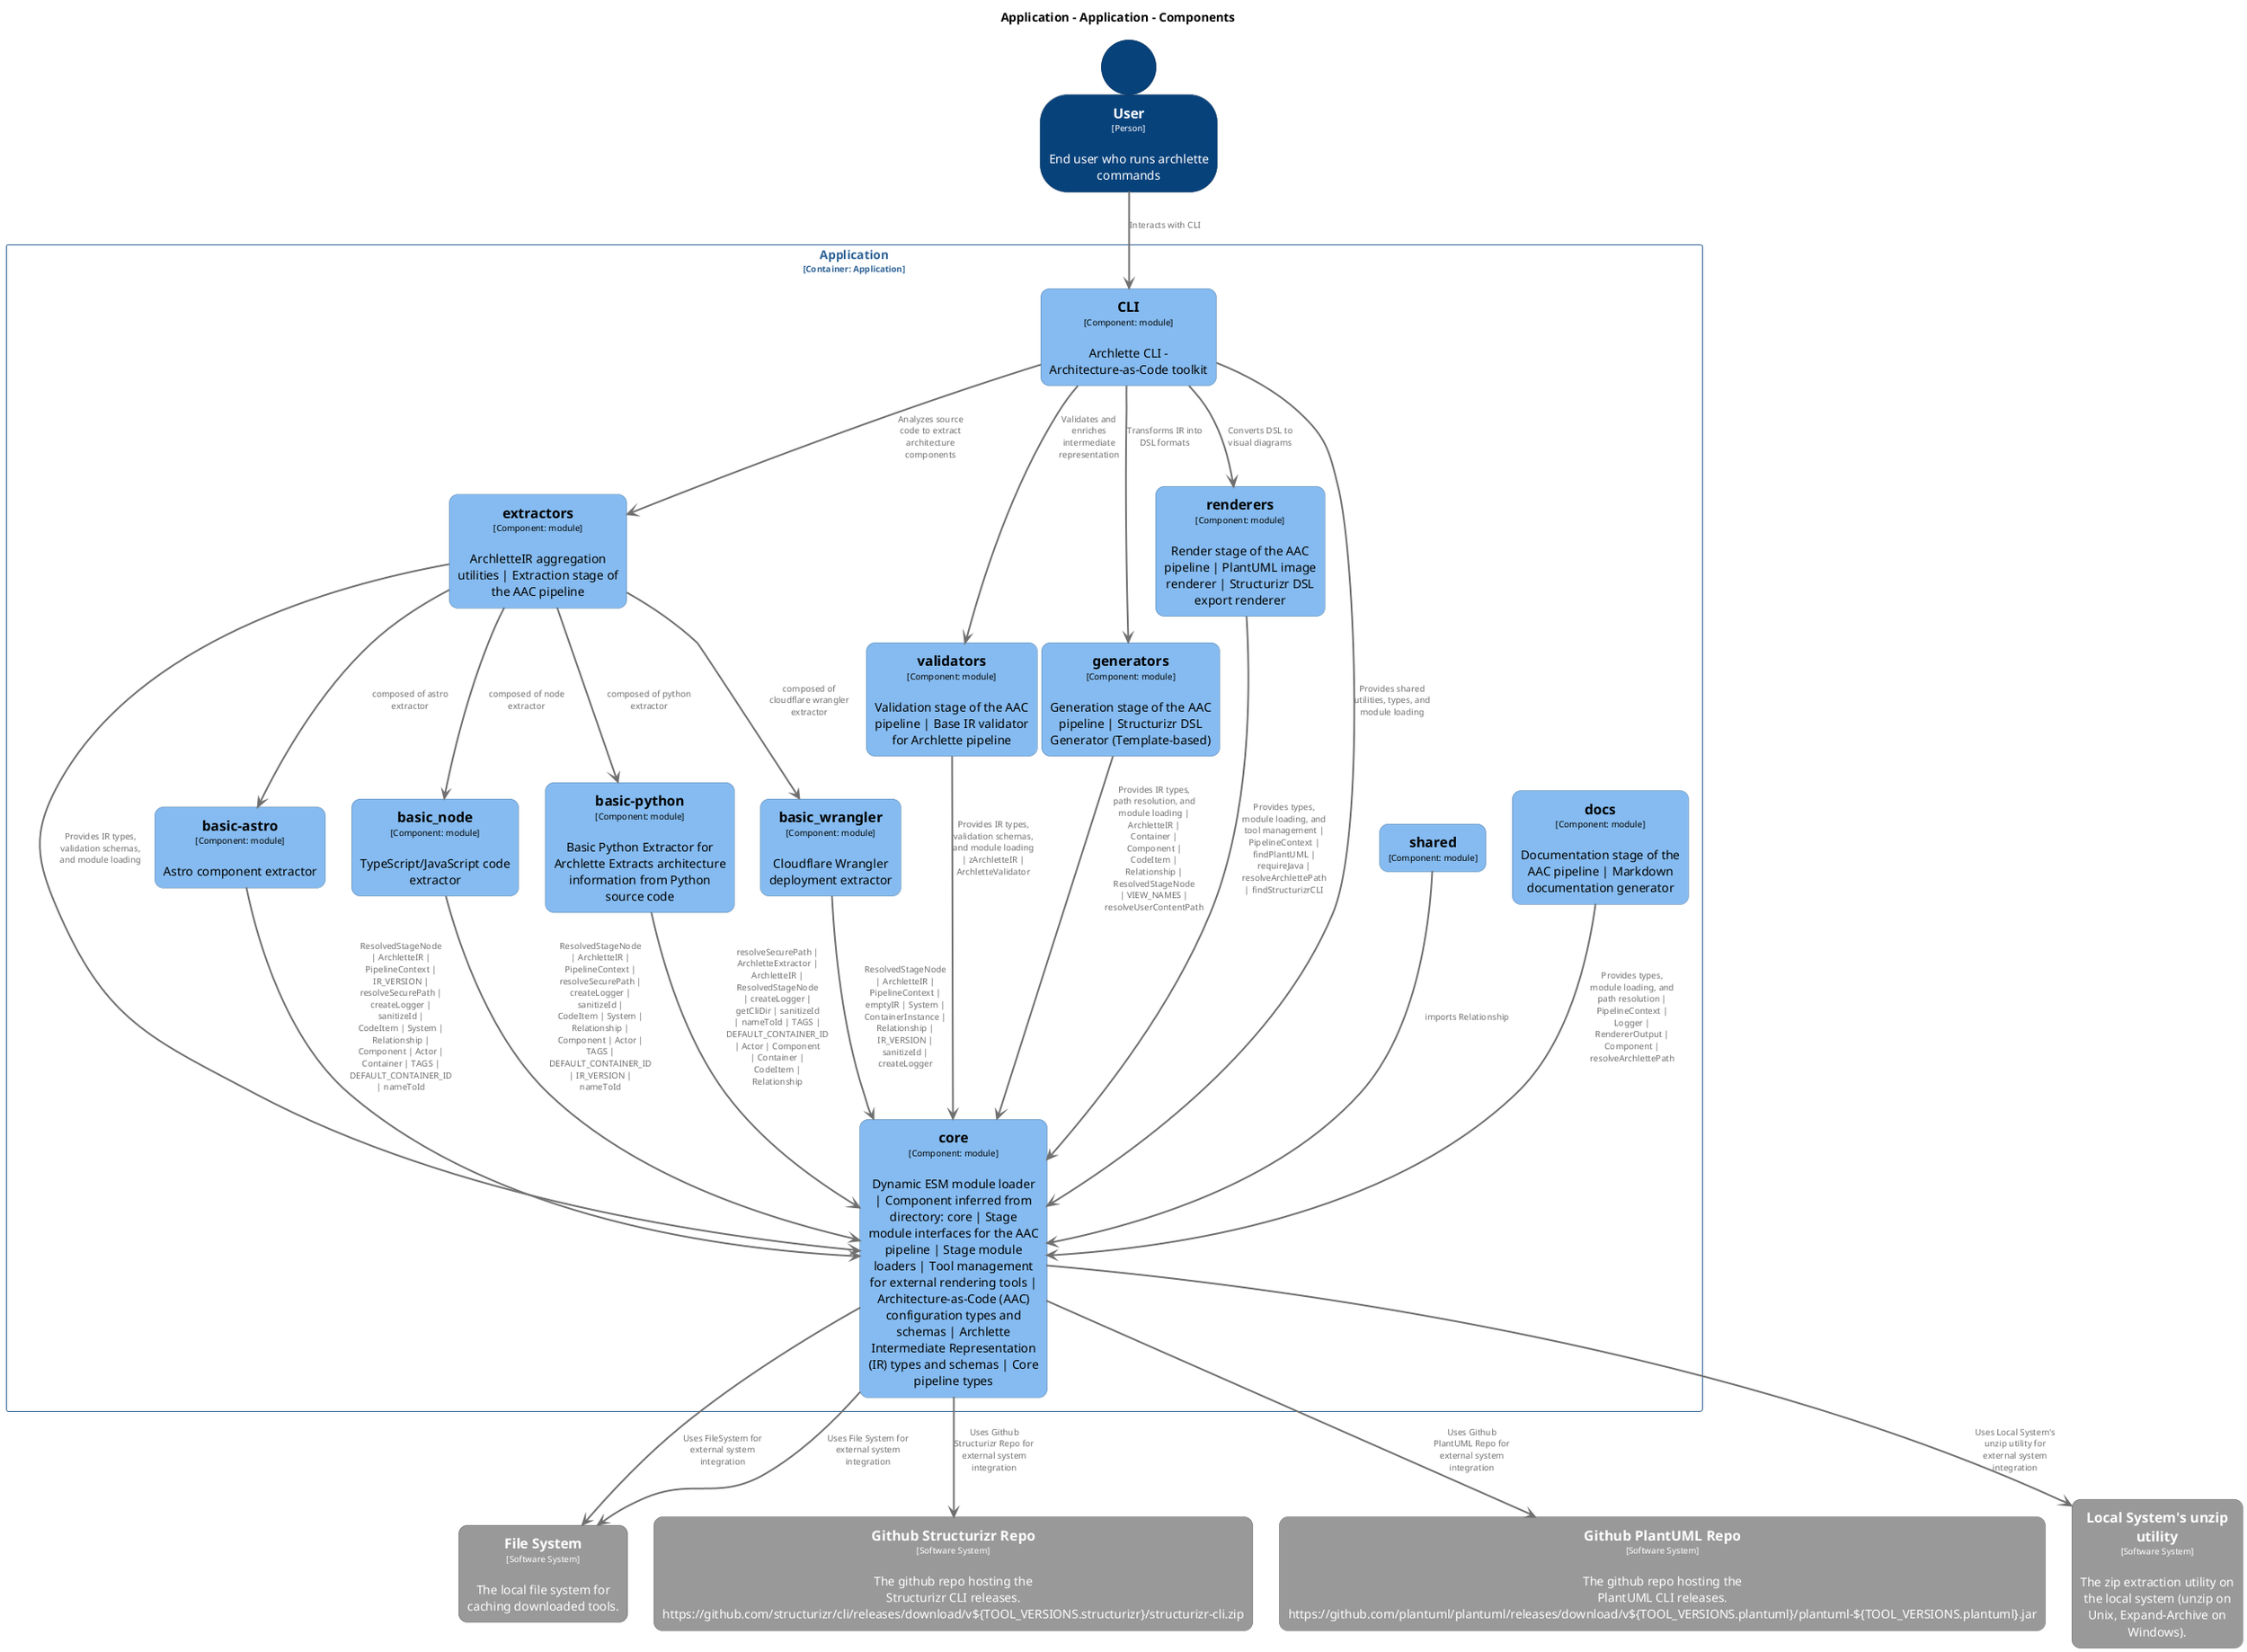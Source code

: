 @startuml
set separator none
title Application - Application - Components

top to bottom direction
skinparam ranksep 60
skinparam nodesep 30

skinparam {
  arrowFontSize 10
  defaultTextAlignment center
  wrapWidth 200
  maxMessageSize 100
  defaultFontName "Arial"
}

hide stereotype

skinparam rectangle<<Application.Application.CLI>> {
  BackgroundColor #85bbf0
  FontColor #000000
  BorderColor #5d82a8
  roundCorner 20
  shadowing false
}
skinparam rectangle<<FileSystem>> {
  BackgroundColor #999999
  FontColor #ffffff
  BorderColor #6b6b6b
  roundCorner 20
  shadowing false
}
skinparam rectangle<<FileSystem>> {
  BackgroundColor #999999
  FontColor #ffffff
  BorderColor #6b6b6b
  roundCorner 20
  shadowing false
}
skinparam rectangle<<GithubPlantUMLRepo>> {
  BackgroundColor #999999
  FontColor #ffffff
  BorderColor #6b6b6b
  roundCorner 20
  shadowing false
}
skinparam rectangle<<GithubStructurizrRepo>> {
  BackgroundColor #999999
  FontColor #ffffff
  BorderColor #6b6b6b
  roundCorner 20
  shadowing false
}
skinparam rectangle<<LocalSystemsunziputility>> {
  BackgroundColor #999999
  FontColor #ffffff
  BorderColor #6b6b6b
  roundCorner 20
  shadowing false
}
skinparam person<<User>> {
  BackgroundColor #08427b
  FontColor #ffffff
  BorderColor #052e56
  shadowing false
}
skinparam rectangle<<Application.Application.basicastro>> {
  BackgroundColor #85bbf0
  FontColor #000000
  BorderColor #5d82a8
  roundCorner 20
  shadowing false
}
skinparam rectangle<<Application.Application.basicpython>> {
  BackgroundColor #85bbf0
  FontColor #000000
  BorderColor #5d82a8
  roundCorner 20
  shadowing false
}
skinparam rectangle<<Application.Application.basic_node>> {
  BackgroundColor #85bbf0
  FontColor #000000
  BorderColor #5d82a8
  roundCorner 20
  shadowing false
}
skinparam rectangle<<Application.Application.basic_wrangler>> {
  BackgroundColor #85bbf0
  FontColor #000000
  BorderColor #5d82a8
  roundCorner 20
  shadowing false
}
skinparam rectangle<<Application.Application.core>> {
  BackgroundColor #85bbf0
  FontColor #000000
  BorderColor #5d82a8
  roundCorner 20
  shadowing false
}
skinparam rectangle<<Application.Application.docs>> {
  BackgroundColor #85bbf0
  FontColor #000000
  BorderColor #5d82a8
  roundCorner 20
  shadowing false
}
skinparam rectangle<<Application.Application.extractors>> {
  BackgroundColor #85bbf0
  FontColor #000000
  BorderColor #5d82a8
  roundCorner 20
  shadowing false
}
skinparam rectangle<<Application.Application.generators>> {
  BackgroundColor #85bbf0
  FontColor #000000
  BorderColor #5d82a8
  roundCorner 20
  shadowing false
}
skinparam rectangle<<Application.Application.renderers>> {
  BackgroundColor #85bbf0
  FontColor #000000
  BorderColor #5d82a8
  roundCorner 20
  shadowing false
}
skinparam rectangle<<Application.Application.shared>> {
  BackgroundColor #85bbf0
  FontColor #000000
  BorderColor #5d82a8
  roundCorner 20
  shadowing false
}
skinparam rectangle<<Application.Application.validators>> {
  BackgroundColor #85bbf0
  FontColor #000000
  BorderColor #5d82a8
  roundCorner 20
  shadowing false
}
skinparam rectangle<<Application.Application>> {
  BorderColor #2e6295
  FontColor #2e6295
  shadowing false
}

person "==User\n<size:10>[Person]</size>\n\nEnd user who runs archlette commands" <<User>> as User
rectangle "==FileSystem\n<size:10>[Software System]</size>\n\nFile system for reading and writing files" <<FileSystem>> as FileSystem
rectangle "==Github Structurizr Repo\n<size:10>[Software System]</size>\n\nThe github repo hosting the Structurizr CLI releases. https://github.com/structurizr/cli/releases/download/v${TOOL_VERSIONS.structurizr}/structurizr-cli.zip" <<GithubStructurizrRepo>> as GithubStructurizrRepo
rectangle "==Github PlantUML Repo\n<size:10>[Software System]</size>\n\nThe github repo hosting the PlantUML CLI releases. https://github.com/plantuml/plantuml/releases/download/v${TOOL_VERSIONS.plantuml}/plantuml-${TOOL_VERSIONS.plantuml}.jar" <<GithubPlantUMLRepo>> as GithubPlantUMLRepo
rectangle "==Local System's unzip utility\n<size:10>[Software System]</size>\n\nThe zip extraction utility on the local system (unzip on Unix, Expand-Archive on Windows)." <<LocalSystemsunziputility>> as LocalSystemsunziputility
rectangle "==File System\n<size:10>[Software System]</size>\n\nThe local file system for caching downloaded tools." <<FileSystem>> as FileSystem

rectangle "Application\n<size:10>[Container: Application]</size>" <<Application.Application>> {
  rectangle "==extractors\n<size:10>[Component: module]</size>\n\nArchletteIR aggregation utilities | Extraction stage of the AAC pipeline" <<Application.Application.extractors>> as Application.Application.extractors
  rectangle "==validators\n<size:10>[Component: module]</size>\n\nValidation stage of the AAC pipeline | Base IR validator for Archlette pipeline" <<Application.Application.validators>> as Application.Application.validators
  rectangle "==generators\n<size:10>[Component: module]</size>\n\nGeneration stage of the AAC pipeline | Structurizr DSL Generator (Template-based)" <<Application.Application.generators>> as Application.Application.generators
  rectangle "==renderers\n<size:10>[Component: module]</size>\n\nRender stage of the AAC pipeline | PlantUML image renderer | Structurizr DSL export renderer" <<Application.Application.renderers>> as Application.Application.renderers
  rectangle "==docs\n<size:10>[Component: module]</size>\n\nDocumentation stage of the AAC pipeline | Markdown documentation generator" <<Application.Application.docs>> as Application.Application.docs
  rectangle "==core\n<size:10>[Component: module]</size>\n\nDynamic ESM module loader | Component inferred from directory: core | Stage module interfaces for the AAC pipeline | Stage module loaders | Tool management for external rendering tools | Architecture-as-Code (AAC) configuration types and schemas | Archlette Intermediate Representation (IR) types and schemas | Core pipeline types" <<Application.Application.core>> as Application.Application.core
  rectangle "==basic-astro\n<size:10>[Component: module]</size>\n\nAstro component extractor" <<Application.Application.basicastro>> as Application.Application.basicastro
  rectangle "==basic_node\n<size:10>[Component: module]</size>\n\nTypeScript/JavaScript code extractor" <<Application.Application.basic_node>> as Application.Application.basic_node
  rectangle "==basic-python\n<size:10>[Component: module]</size>\n\nBasic Python Extractor for Archlette Extracts architecture information from Python source code" <<Application.Application.basicpython>> as Application.Application.basicpython
  rectangle "==basic_wrangler\n<size:10>[Component: module]</size>\n\nCloudflare Wrangler deployment extractor" <<Application.Application.basic_wrangler>> as Application.Application.basic_wrangler
  rectangle "==shared\n<size:10>[Component: module]</size>" <<Application.Application.shared>> as Application.Application.shared
  rectangle "==CLI\n<size:10>[Component: module]</size>\n\nArchlette CLI - Architecture-as-Code toolkit" <<Application.Application.CLI>> as Application.Application.CLI
}

Application.Application.CLI -[#707070,thickness=2]-> Application.Application.extractors : "<color:#707070>Analyzes source code to extract architecture components"
Application.Application.CLI -[#707070,thickness=2]-> Application.Application.validators : "<color:#707070>Validates and enriches intermediate representation"
Application.Application.CLI -[#707070,thickness=2]-> Application.Application.generators : "<color:#707070>Transforms IR into DSL formats"
Application.Application.CLI -[#707070,thickness=2]-> Application.Application.renderers : "<color:#707070>Converts DSL to visual diagrams"
Application.Application.CLI -[#707070,thickness=2]-> Application.Application.core : "<color:#707070>Provides shared utilities, types, and module loading"
Application.Application.extractors -[#707070,thickness=2]-> Application.Application.core : "<color:#707070>Provides IR types, validation schemas, and module loading"
Application.Application.extractors -[#707070,thickness=2]-> Application.Application.basicastro : "<color:#707070>composed of astro extractor"
Application.Application.extractors -[#707070,thickness=2]-> Application.Application.basic_node : "<color:#707070>composed of node extractor"
Application.Application.extractors -[#707070,thickness=2]-> Application.Application.basicpython : "<color:#707070>composed of python extractor"
Application.Application.extractors -[#707070,thickness=2]-> Application.Application.basic_wrangler : "<color:#707070>composed of cloudflare wrangler extractor"
Application.Application.validators -[#707070,thickness=2]-> Application.Application.core : "<color:#707070>Provides IR types, validation schemas, and module loading | zArchletteIR | ArchletteValidator"
Application.Application.generators -[#707070,thickness=2]-> Application.Application.core : "<color:#707070>Provides IR types, path resolution, and module loading | ArchletteIR | Container | Component | CodeItem | Relationship | ResolvedStageNode | VIEW_NAMES | resolveUserContentPath"
Application.Application.renderers -[#707070,thickness=2]-> Application.Application.core : "<color:#707070>Provides types, module loading, and tool management | PipelineContext | findPlantUML | requireJava | resolveArchlettePath | findStructurizrCLI"
Application.Application.docs -[#707070,thickness=2]-> Application.Application.core : "<color:#707070>Provides types, module loading, and path resolution | PipelineContext | Logger | RendererOutput | Component | resolveArchlettePath"
Application.Application.basicastro -[#707070,thickness=2]-> Application.Application.core : "<color:#707070>ResolvedStageNode | ArchletteIR | PipelineContext | IR_VERSION | resolveSecurePath | createLogger | sanitizeId | CodeItem | System | Relationship | Component | Actor | Container | TAGS | DEFAULT_CONTAINER_ID | nameToId"
Application.Application.basic_node -[#707070,thickness=2]-> Application.Application.core : "<color:#707070>ResolvedStageNode | ArchletteIR | PipelineContext | resolveSecurePath | createLogger | sanitizeId | CodeItem | System | Relationship | Component | Actor | TAGS | DEFAULT_CONTAINER_ID | IR_VERSION | nameToId"
Application.Application.basicpython -[#707070,thickness=2]-> Application.Application.core : "<color:#707070>resolveSecurePath | ArchletteExtractor | ArchletteIR | ResolvedStageNode | createLogger | getCliDir | sanitizeId | nameToId | TAGS | DEFAULT_CONTAINER_ID | Actor | Component | Container | CodeItem | Relationship"
Application.Application.basic_wrangler -[#707070,thickness=2]-> Application.Application.core : "<color:#707070>ResolvedStageNode | ArchletteIR | PipelineContext | emptyIR | System | ContainerInstance | Relationship | IR_VERSION | sanitizeId | createLogger"
Application.Application.shared -[#707070,thickness=2]-> Application.Application.core : "<color:#707070>imports Relationship"
User -[#707070,thickness=2]-> Application.Application.CLI : "<color:#707070>Interacts with CLI"
Application.Application.core -[#707070,thickness=2]-> FileSystem : "<color:#707070>Uses FileSystem for external system integration"
Application.Application.core -[#707070,thickness=2]-> GithubStructurizrRepo : "<color:#707070>Uses Github Structurizr Repo for external system integration"
Application.Application.core -[#707070,thickness=2]-> GithubPlantUMLRepo : "<color:#707070>Uses Github PlantUML Repo for external system integration"
Application.Application.core -[#707070,thickness=2]-> LocalSystemsunziputility : "<color:#707070>Uses Local System's unzip utility for external system integration"
Application.Application.core -[#707070,thickness=2]-> FileSystem : "<color:#707070>Uses File System for external system integration"
@enduml